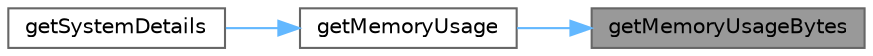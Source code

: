 digraph "getMemoryUsageBytes"
{
 // INTERACTIVE_SVG=YES
 // LATEX_PDF_SIZE
  bgcolor="transparent";
  edge [fontname=Helvetica,fontsize=10,labelfontname=Helvetica,labelfontsize=10];
  node [fontname=Helvetica,fontsize=10,shape=box,height=0.2,width=0.4];
  rankdir="RL";
  Node1 [label="getMemoryUsageBytes",height=0.2,width=0.4,color="gray40", fillcolor="grey60", style="filled", fontcolor="black",tooltip=" "];
  Node1 -> Node2 [dir="back",color="steelblue1",style="solid"];
  Node2 [label="getMemoryUsage",height=0.2,width=0.4,color="grey40", fillcolor="white", style="filled",URL="$group__utilities.html#ga2a921e63b7ddc81cd8f7800464f99e93",tooltip="Returns the current process memory usage."];
  Node2 -> Node3 [dir="back",color="steelblue1",style="solid"];
  Node3 [label="getSystemDetails",height=0.2,width=0.4,color="grey40", fillcolor="white", style="filled",URL="$group__utilities.html#gaa4377ff64d9654bd3d3b92ba63201f72",tooltip="Returns all the above system details in a single string."];
}
